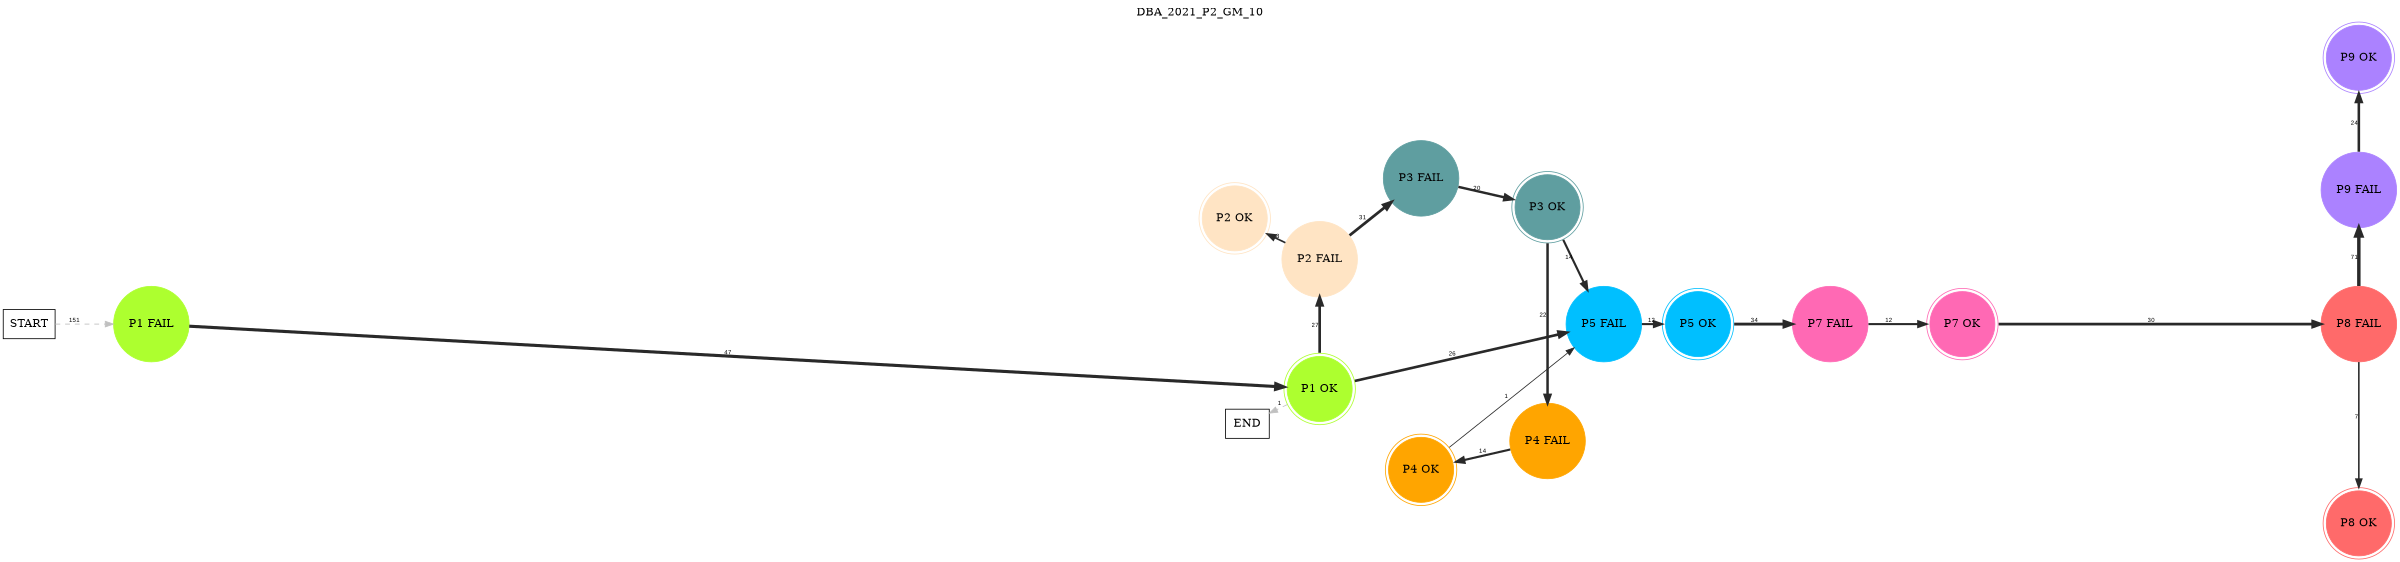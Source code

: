 digraph DBA_2021_P2_GM_10 {
	labelloc="t";
	label=DBA_2021_P2_GM_10;
	dpi = 150
	size="16,11!";
	margin = 0;
layout=circo;
"START" [shape=box, fillcolor=white, style=filled, color=black]
"P1 FAIL" [shape=circle, color=greenyellow, style=filled]
"P1 OK" [shape=circle, color=greenyellow, peripheries=2, style=filled]
"P2 FAIL" [shape=circle, color=bisque, style=filled]
"P2 OK" [shape=circle, color=bisque, peripheries=2, style=filled]
"P3 FAIL" [shape=circle, color=cadetblue, style=filled]
"P3 OK" [shape=circle, color=cadetblue, peripheries=2, style=filled]
"P5 FAIL" [shape=circle, color=deepskyblue, style=filled]
"P5 OK" [shape=circle, color=deepskyblue, peripheries=2, style=filled]
"P4 FAIL" [shape=circle, color=orange, style=filled]
"P4 OK" [shape=circle, color=orange, peripheries=2, style=filled]
"P7 FAIL" [shape=circle, color=hotpink, style=filled]
"P7 OK" [shape=circle, color=hotpink, peripheries=2, style=filled]
"P8 FAIL" [shape=circle, color=indianred1, style=filled]
"P8 OK" [shape=circle, color=indianred1, peripheries=2, style=filled]
"P9 FAIL" [shape=circle, color=mediumpurple1, style=filled]
"P9 OK" [shape=circle, color=mediumpurple1, peripheries=2, style=filled]
"END" [shape=box, fillcolor=white, style=filled, color=black]
"START" -> "P1 FAIL" [ style = dashed color=grey label ="151" labelfloat=false fontname="Arial" fontsize=8]

"P1 FAIL" -> "P1 OK" [ color=grey16 penwidth = "3.85014760171006"label ="47" labelfloat=false fontname="Arial" fontsize=8]

"P1 OK" -> "P2 FAIL" [ color=grey16 penwidth = "3.29583686600433"label ="27" labelfloat=false fontname="Arial" fontsize=8]

"P1 OK" -> "P5 FAIL" [ color=grey16 penwidth = "3.25809653802148"label ="26" labelfloat=false fontname="Arial" fontsize=8]

"P1 OK" -> "END" [ style = dashed color=grey label ="1" labelfloat=false fontname="Arial" fontsize=8]

"P2 FAIL" -> "P2 OK" [ color=grey16 penwidth = "2.07944154167984"label ="8" labelfloat=false fontname="Arial" fontsize=8]

"P2 FAIL" -> "P3 FAIL" [ color=grey16 penwidth = "3.43398720448515"label ="31" labelfloat=false fontname="Arial" fontsize=8]

"P3 FAIL" -> "P3 OK" [ color=grey16 penwidth = "2.99573227355399"label ="20" labelfloat=false fontname="Arial" fontsize=8]

"P3 OK" -> "P5 FAIL" [ color=grey16 penwidth = "2.63905732961526"label ="14" labelfloat=false fontname="Arial" fontsize=8]

"P3 OK" -> "P4 FAIL" [ color=grey16 penwidth = "3.09104245335832"label ="22" labelfloat=false fontname="Arial" fontsize=8]

"P5 FAIL" -> "P5 OK" [ color=grey16 penwidth = "2.484906649788"label ="12" labelfloat=false fontname="Arial" fontsize=8]

"P5 OK" -> "P7 FAIL" [ color=grey16 penwidth = "3.52636052461616"label ="34" labelfloat=false fontname="Arial" fontsize=8]

"P4 FAIL" -> "P4 OK" [ color=grey16 penwidth = "2.63905732961526"label ="14" labelfloat=false fontname="Arial" fontsize=8]

"P4 OK" -> "P5 FAIL" [ color=grey16 penwidth = "1"label ="1" labelfloat=false fontname="Arial" fontsize=8]

"P7 FAIL" -> "P7 OK" [ color=grey16 penwidth = "2.484906649788"label ="12" labelfloat=false fontname="Arial" fontsize=8]

"P7 OK" -> "P8 FAIL" [ color=grey16 penwidth = "3.40119738166216"label ="30" labelfloat=false fontname="Arial" fontsize=8]

"P8 FAIL" -> "P8 OK" [ color=grey16 penwidth = "1.94591014905531"label ="7" labelfloat=false fontname="Arial" fontsize=8]

"P8 FAIL" -> "P9 FAIL" [ color=grey16 penwidth = "4.26267987704132"label ="71" labelfloat=false fontname="Arial" fontsize=8]

"P9 FAIL" -> "P9 OK" [ color=grey16 penwidth = "3.17805383034795"label ="24" labelfloat=false fontname="Arial" fontsize=8]

}

